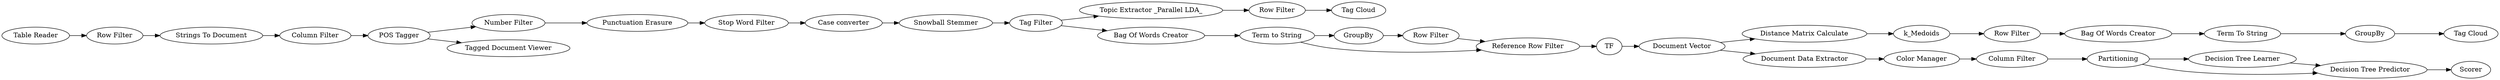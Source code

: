 digraph {
	127 -> 130
	106 -> 107
	118 -> 21
	108 -> 109
	113 -> 114
	136 -> 137
	132 -> 133
	122 -> 118
	120 -> 116
	134 -> 135
	106 -> 109
	22 -> 120
	119 -> 22
	16 -> 122
	114 -> 136
	109 -> 16
	116 -> 115
	112 -> 113
	117 -> 110
	137 -> 138
	114 -> 121
	120 -> 126
	110 -> 124
	130 -> 131
	58 -> 110
	115 -> 123
	123 -> 112
	133 -> 134
	20 -> 119
	21 -> 95
	125 -> 20
	122 -> 127
	95 -> 58
	58 -> 117
	107 -> 108
	131 -> 132
	121 -> 106
	133 [label="Term To String"]
	126 [label="Tagged Document Viewer"]
	136 [label="Topic Extractor _Parallel LDA_"]
	21 [label="Color Manager"]
	58 [label=Partitioning]
	138 [label="Tag Cloud"]
	108 [label="Row Filter"]
	122 [label="Document Vector"]
	121 [label="Bag Of Words Creator"]
	137 [label="Row Filter"]
	119 [label="Strings To Document"]
	131 [label="Row Filter"]
	109 [label="Reference Row Filter"]
	114 [label="Tag Filter"]
	110 [label="Decision Tree Predictor"]
	16 [label=TF]
	123 [label="Stop Word Filter"]
	125 [label="Table Reader"]
	112 [label="Case converter"]
	115 [label="Punctuation Erasure"]
	22 [label="Column Filter"]
	127 [label="Distance Matrix Calculate"]
	124 [label=Scorer]
	106 [label="Term to String"]
	135 [label="Tag Cloud"]
	117 [label="Decision Tree Learner"]
	134 [label=GroupBy]
	107 [label=GroupBy]
	113 [label="Snowball Stemmer"]
	20 [label="Row Filter"]
	120 [label="POS Tagger"]
	118 [label="Document Data Extractor"]
	116 [label="Number Filter"]
	130 [label=k_Medoids]
	95 [label="Column Filter"]
	132 [label="Bag Of Words Creator"]
	rankdir=LR
}
